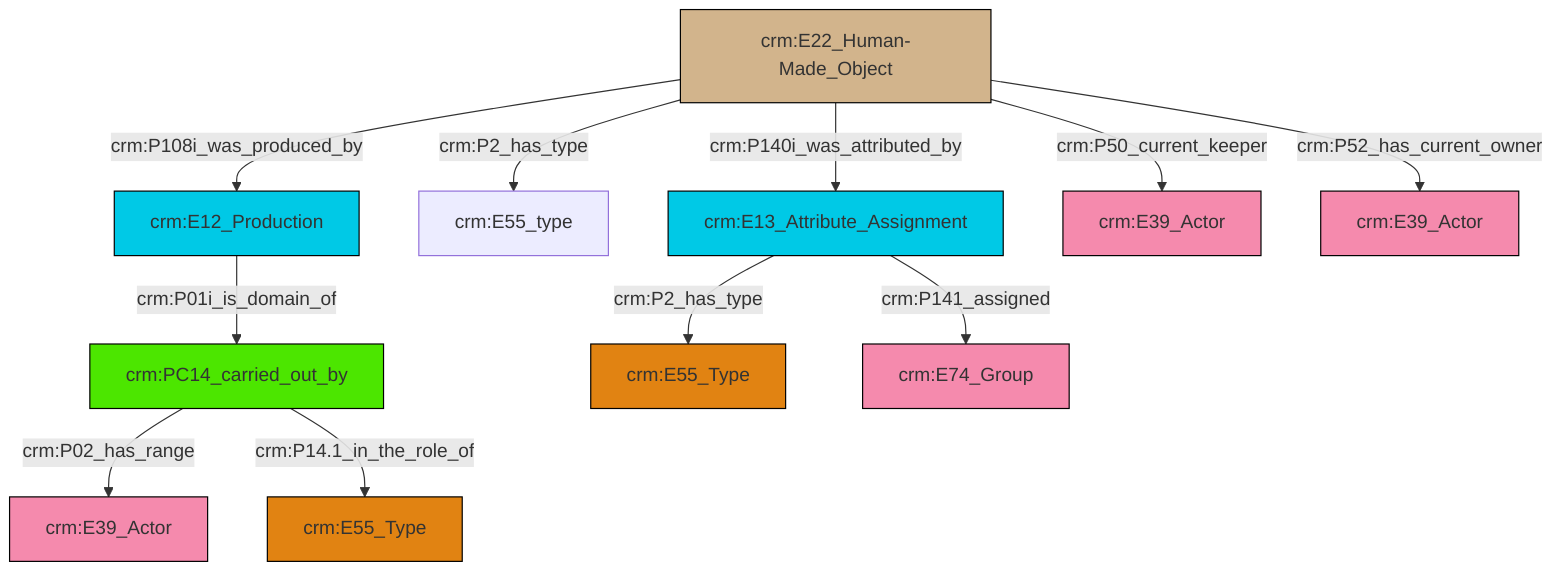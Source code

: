 graph TD
classDef Literal fill:#f2f2f2,stroke:#000000;
classDef CRM_Entity fill:#FFFFFF,stroke:#000000;
classDef Temporal_Entity fill:#00C9E6, stroke:#000000;
classDef Type fill:#E18312, stroke:#000000;
classDef Time-Span fill:#2C9C91, stroke:#000000;
classDef Appellation fill:#FFEB7F, stroke:#000000;
classDef Place fill:#008836, stroke:#000000;
classDef Persistent_Item fill:#B266B2, stroke:#000000;
classDef Conceptual_Object fill:#FFD700, stroke:#000000;
classDef Physical_Thing fill:#D2B48C, stroke:#000000;
classDef Actor fill:#f58aad, stroke:#000000;
classDef PC_Classes fill:#4ce600, stroke:#000000;
classDef Multi fill:#cccccc,stroke:#000000;

0["crm:PC14_carried_out_by"]:::PC_Classes -->|crm:P02_has_range| 1["crm:E39_Actor"]:::Actor
2["crm:E13_Attribute_Assignment"]:::Temporal_Entity -->|crm:P2_has_type| 9["crm:E55_Type"]:::Type
10["crm:E12_Production"]:::Temporal_Entity -->|crm:P01i_is_domain_of| 0["crm:PC14_carried_out_by"]:::PC_Classes
0["crm:PC14_carried_out_by"]:::PC_Classes -->|crm:P14.1_in_the_role_of| 4["crm:E55_Type"]:::Type
12["crm:E22_Human-Made_Object"]:::Physical_Thing -->|crm:P50_current_keeper| 13["crm:E39_Actor"]:::Actor
12["crm:E22_Human-Made_Object"]:::Physical_Thing -->|crm:P140i_was_attributed_by| 2["crm:E13_Attribute_Assignment"]:::Temporal_Entity
12["crm:E22_Human-Made_Object"]:::Physical_Thing -->|crm:P108i_was_produced_by| 10["crm:E12_Production"]:::Temporal_Entity
12["crm:E22_Human-Made_Object"]:::Physical_Thing -->|crm:P2_has_type| 7["crm:E55_type"]:::Default
12["crm:E22_Human-Made_Object"]:::Physical_Thing -->|crm:P52_has_current_owner| 18["crm:E39_Actor"]:::Actor
2["crm:E13_Attribute_Assignment"]:::Temporal_Entity -->|crm:P141_assigned| 21["crm:E74_Group"]:::Actor